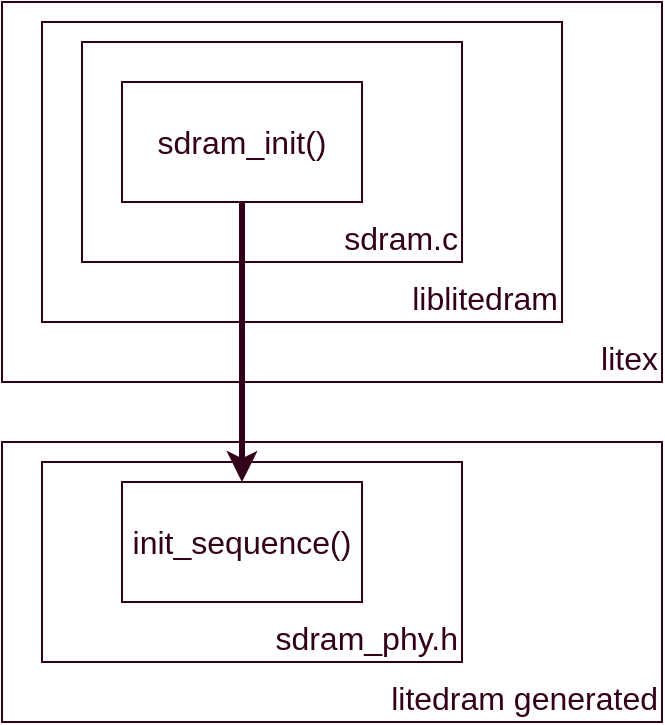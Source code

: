 <mxfile version="19.0.3" type="device"><diagram id="9JEah2qldj-DcOmHNxDz" name="Page-1"><mxGraphModel dx="1038" dy="641" grid="1" gridSize="10" guides="1" tooltips="1" connect="1" arrows="1" fold="1" page="1" pageScale="1" pageWidth="850" pageHeight="1100" math="0" shadow="0"><root><mxCell id="0"/><mxCell id="1" parent="0"/><mxCell id="pLVCJYQ4dbkJRhWYgM6e-7" value="litedram generated" style="rounded=0;whiteSpace=wrap;html=1;fontSize=16;fontColor=#33001A;strokeColor=#33001A;strokeWidth=1;verticalAlign=bottom;align=right;" vertex="1" parent="1"><mxGeometry x="20" y="220" width="330" height="140" as="geometry"/></mxCell><mxCell id="pLVCJYQ4dbkJRhWYgM6e-6" value="sdram_phy.h" style="rounded=0;whiteSpace=wrap;html=1;fontSize=16;fontColor=#33001A;strokeColor=#33001A;strokeWidth=1;verticalAlign=bottom;align=right;" vertex="1" parent="1"><mxGeometry x="40" y="230" width="210" height="100" as="geometry"/></mxCell><mxCell id="pLVCJYQ4dbkJRhWYgM6e-4" value="litex" style="rounded=0;whiteSpace=wrap;html=1;fontColor=#33001A;strokeColor=#33001A;strokeWidth=1;verticalAlign=bottom;align=right;fontSize=16;" vertex="1" parent="1"><mxGeometry x="20" width="330" height="190" as="geometry"/></mxCell><mxCell id="pLVCJYQ4dbkJRhWYgM6e-3" value="liblitedram" style="rounded=0;whiteSpace=wrap;html=1;fontColor=#33001A;strokeColor=#33001A;strokeWidth=1;align=right;verticalAlign=bottom;fontSize=16;" vertex="1" parent="1"><mxGeometry x="40" y="10" width="260" height="150" as="geometry"/></mxCell><mxCell id="pLVCJYQ4dbkJRhWYgM6e-2" value="sdram.c" style="rounded=0;whiteSpace=wrap;html=1;fontColor=#33001A;strokeColor=#33001A;strokeWidth=1;verticalAlign=bottom;align=right;fontSize=16;" vertex="1" parent="1"><mxGeometry x="60" y="20" width="190" height="110" as="geometry"/></mxCell><mxCell id="pLVCJYQ4dbkJRhWYgM6e-1" value="sdram_init()" style="rounded=0;whiteSpace=wrap;html=1;fontColor=#33001A;strokeColor=#33001A;strokeWidth=1;fontSize=16;" vertex="1" parent="1"><mxGeometry x="80" y="40" width="120" height="60" as="geometry"/></mxCell><mxCell id="pLVCJYQ4dbkJRhWYgM6e-5" value="init_sequence()" style="rounded=0;whiteSpace=wrap;html=1;fontSize=16;fontColor=#33001A;strokeColor=#33001A;strokeWidth=1;" vertex="1" parent="1"><mxGeometry x="80" y="240" width="120" height="60" as="geometry"/></mxCell><mxCell id="pLVCJYQ4dbkJRhWYgM6e-8" value="" style="endArrow=classic;html=1;rounded=0;fontSize=16;fontColor=#33001A;strokeColor=#33001A;strokeWidth=3;exitX=0.5;exitY=1;exitDx=0;exitDy=0;entryX=0.5;entryY=0;entryDx=0;entryDy=0;" edge="1" parent="1" source="pLVCJYQ4dbkJRhWYgM6e-1" target="pLVCJYQ4dbkJRhWYgM6e-5"><mxGeometry width="50" height="50" relative="1" as="geometry"><mxPoint x="470" y="180" as="sourcePoint"/><mxPoint x="520" y="130" as="targetPoint"/></mxGeometry></mxCell></root></mxGraphModel></diagram></mxfile>